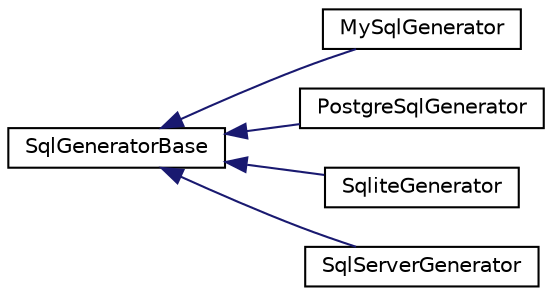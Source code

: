 digraph "Graphical Class Hierarchy"
{
  edge [fontname="Helvetica",fontsize="10",labelfontname="Helvetica",labelfontsize="10"];
  node [fontname="Helvetica",fontsize="10",shape=record];
  rankdir="LR";
  Node1 [label="SqlGeneratorBase",height=0.2,width=0.4,color="black", fillcolor="white", style="filled",URL="$class_sql_generator_base.html"];
  Node1 -> Node2 [dir="back",color="midnightblue",fontsize="10",style="solid",fontname="Helvetica"];
  Node2 [label="MySqlGenerator",height=0.2,width=0.4,color="black", fillcolor="white", style="filled",URL="$class_my_sql_generator.html"];
  Node1 -> Node3 [dir="back",color="midnightblue",fontsize="10",style="solid",fontname="Helvetica"];
  Node3 [label="PostgreSqlGenerator",height=0.2,width=0.4,color="black", fillcolor="white", style="filled",URL="$class_postgre_sql_generator.html"];
  Node1 -> Node4 [dir="back",color="midnightblue",fontsize="10",style="solid",fontname="Helvetica"];
  Node4 [label="SqliteGenerator",height=0.2,width=0.4,color="black", fillcolor="white", style="filled",URL="$class_sqlite_generator.html"];
  Node1 -> Node5 [dir="back",color="midnightblue",fontsize="10",style="solid",fontname="Helvetica"];
  Node5 [label="SqlServerGenerator",height=0.2,width=0.4,color="black", fillcolor="white", style="filled",URL="$class_sql_server_generator.html"];
}
